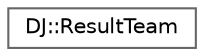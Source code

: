 digraph "Graphical Class Hierarchy"
{
 // LATEX_PDF_SIZE
  bgcolor="transparent";
  edge [fontname=Helvetica,fontsize=10,labelfontname=Helvetica,labelfontsize=10];
  node [fontname=Helvetica,fontsize=10,shape=box,height=0.2,width=0.4];
  rankdir="LR";
  Node0 [id="Node000000",label="DJ::ResultTeam",height=0.2,width=0.4,color="grey40", fillcolor="white", style="filled",URL="$struct_d_j_1_1_result_team.html",tooltip="Struct for keeping track of info for a team."];
}
